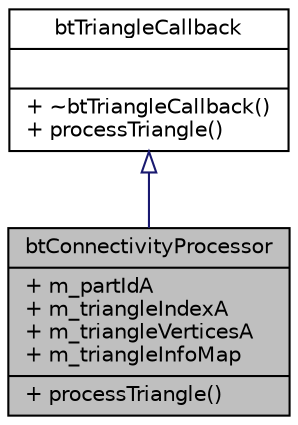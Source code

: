 digraph G
{
  edge [fontname="Helvetica",fontsize="10",labelfontname="Helvetica",labelfontsize="10"];
  node [fontname="Helvetica",fontsize="10",shape=record];
  Node1 [label="{btConnectivityProcessor\n|+ m_partIdA\l+ m_triangleIndexA\l+ m_triangleVerticesA\l+ m_triangleInfoMap\l|+ processTriangle()\l}",height=0.2,width=0.4,color="black", fillcolor="grey75", style="filled" fontcolor="black"];
  Node2 -> Node1 [dir=back,color="midnightblue",fontsize="10",style="solid",arrowtail="empty",fontname="Helvetica"];
  Node2 [label="{btTriangleCallback\n||+ ~btTriangleCallback()\l+ processTriangle()\l}",height=0.2,width=0.4,color="black", fillcolor="white", style="filled",URL="$d9/d9e/classbtTriangleCallback.html"];
}
